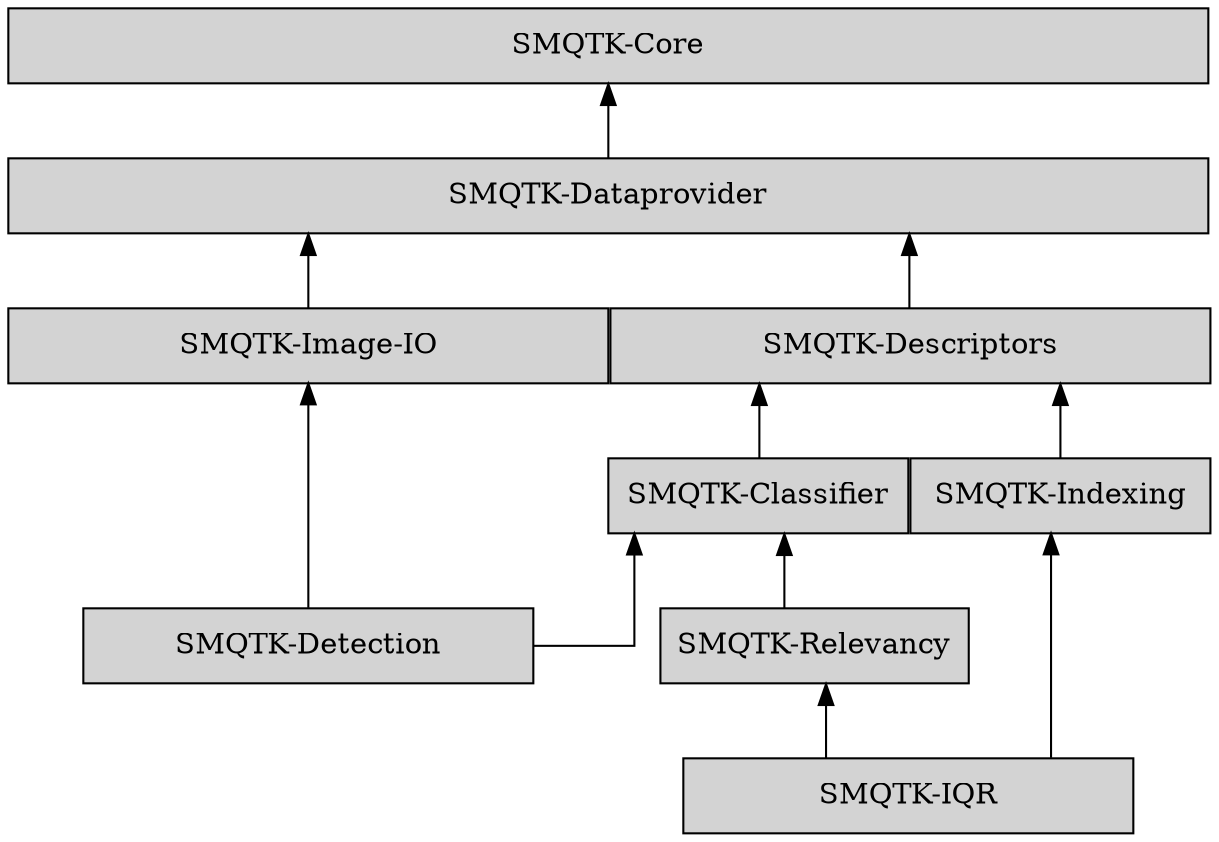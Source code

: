 digraph dependencies {

graph [
    rankdir=BT,     // Direct from the bottom to the top.
    splines=ortho,  // Use straight/elbow lines.
    nodesep=0,
    ranksep=0.5,
];
node [
    shape=box,
    style=filled,
];

core [
    label="SMQTK-Core",
    width=8,
    URL="https://github.com/Kitware/SMQTK-Core"
];
dataprovider [
    label="SMQTK-Dataprovider",
    width=8,
    URL="https://github.com/Kitware/SMQTK-Dataprovider",
];
imageio [
    label="SMQTK-Image-IO",
    width=4,
    URL="https://github.com/Kitware/SMQTK-Image-IO",
];
descriptors [
    label="SMQTK-Descriptors",
    width=4,
    URL="https://github.com/Kitware/SMQTK-Descriptors",
];
classifier [
    label="SMQTK-Classifier",
    width=2,
    URL="https://github.com/Kitware/SMQTK-Classifier",
];
indexing [
    label="SMQTK-Indexing",
    width=2,
    URL="https://github.com/Kitware/SMQTK-Indexing",
];
detection [
    label="SMQTK-Detection",
    width=3,
    URL="https://github.com/Kitware/SMQTK-Detection",
];
relevancy [
    label="SMQTK-Relevancy",
    width=2,
    URL="https://github.com/Kitware/SMQTK-Relevancy",
];
iqr [
    label="SMQTK-IQR",
    width=3,
    URL="https://github.com/Kitware/SMQTK-IQR",
];

{rank=same; core;}
{rank=same; dataprovider;}
{rank=same; descriptors imageio;}
{rank=same; classifier indexing;}
{rank=same; detection relevancy;}
{rank=same; iqr;}

dataprovider -> core;
imageio -> dataprovider;
descriptors -> dataprovider;
detection -> imageio;
detection -> classifier [constraint=false];
indexing -> descriptors;
classifier -> descriptors;
relevancy -> classifier;
iqr -> relevancy;
iqr -> indexing;

}

// inotifywait -e close_write -m . |
//   while read -r directory events filename
//   do
//     if [[ "$filename" = "dep_block.dot" ]]
//     then
//       echo "Regenerating dep_block.svg"
//       dot dep_block.dot -Tsvg -o dep_block.svg
//     fi
//   done;
